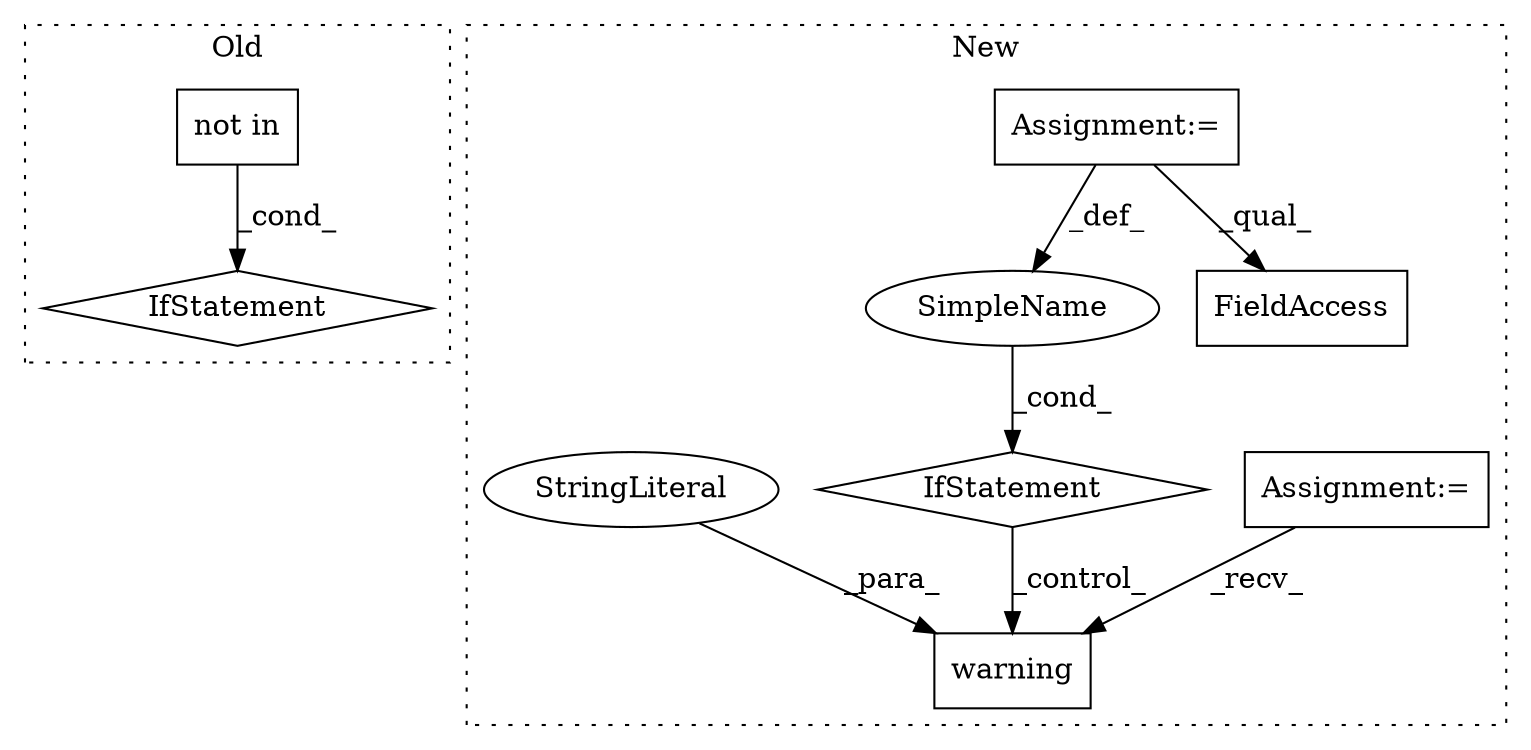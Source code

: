 digraph G {
subgraph cluster0 {
1 [label="not in" a="108" s="2770" l="31" shape="box"];
4 [label="IfStatement" a="25" s="2762,2801" l="8,2" shape="diamond"];
label = "Old";
style="dotted";
}
subgraph cluster1 {
2 [label="warning" a="32" s="3360,3428" l="8,1" shape="box"];
3 [label="Assignment:=" a="7" s="2809" l="6" shape="box"];
5 [label="IfStatement" a="25" s="3304,3341" l="10,2" shape="diamond"];
6 [label="SimpleName" a="42" s="" l="" shape="ellipse"];
7 [label="Assignment:=" a="7" s="2785" l="3" shape="box"];
8 [label="StringLiteral" a="45" s="3368" l="58" shape="ellipse"];
9 [label="FieldAccess" a="22" s="3323" l="18" shape="box"];
label = "New";
style="dotted";
}
1 -> 4 [label="_cond_"];
3 -> 2 [label="_recv_"];
5 -> 2 [label="_control_"];
6 -> 5 [label="_cond_"];
7 -> 9 [label="_qual_"];
7 -> 6 [label="_def_"];
8 -> 2 [label="_para_"];
}